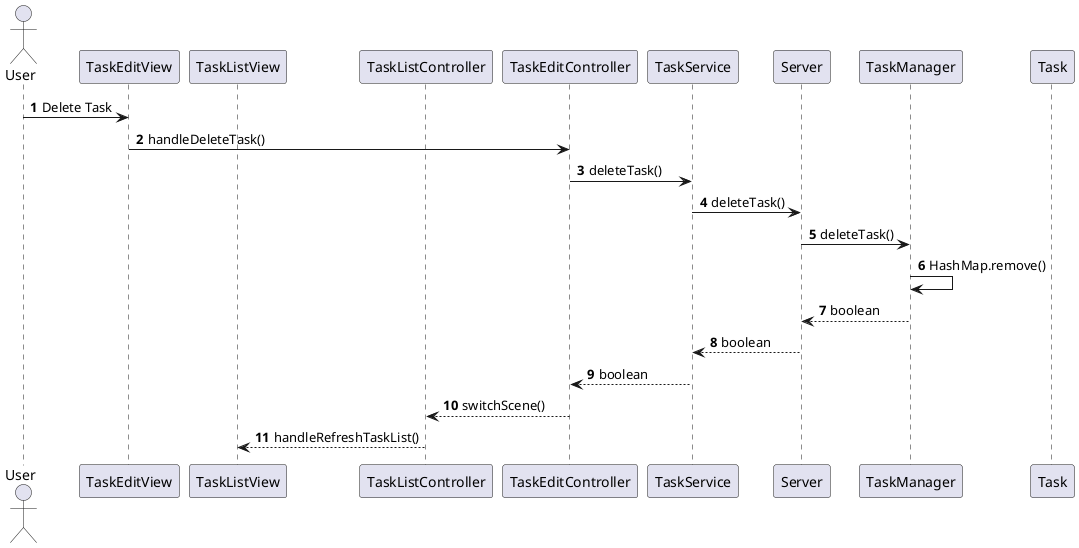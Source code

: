 @startuml
'https://plantuml.com/sequence-diagram

autonumber
actor User
participant TaskEditView as UI
participant TaskListView
participant TaskListController
participant TaskEditController
participant TaskService
participant Server
participant TaskManager
participant Task

User -> UI: Delete Task
UI -> TaskEditController: handleDeleteTask()
TaskEditController -> TaskService: deleteTask()
TaskService -> Server: deleteTask()
Server -> TaskManager: deleteTask()
TaskManager -> TaskManager: HashMap.remove()
TaskManager --> Server: boolean
Server --> TaskService: boolean
TaskService --> TaskEditController: boolean
TaskEditController --> TaskListController: switchScene()
TaskListController --> TaskListView: handleRefreshTaskList()

@enduml